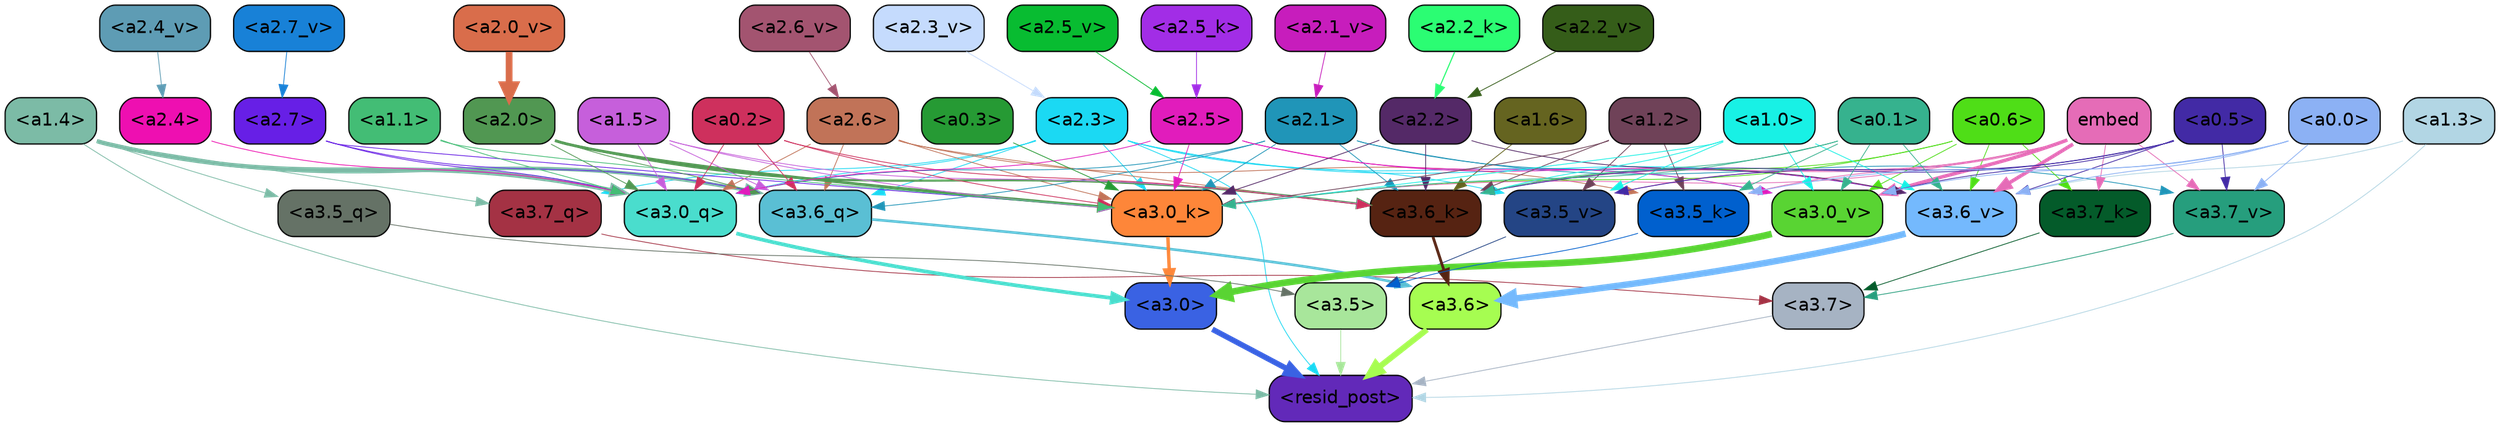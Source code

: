 strict digraph "" {
	graph [bgcolor=transparent,
		layout=dot,
		overlap=false,
		splines=true
	];
	"<a3.7>"	[color=black,
		fillcolor="#a6b3c3",
		fontname=Helvetica,
		shape=box,
		style="filled, rounded"];
	"<resid_post>"	[color=black,
		fillcolor="#6229b9",
		fontname=Helvetica,
		shape=box,
		style="filled, rounded"];
	"<a3.7>" -> "<resid_post>"	[color="#a6b3c3",
		penwidth=0.6239100098609924];
	"<a3.6>"	[color=black,
		fillcolor="#a6fd51",
		fontname=Helvetica,
		shape=box,
		style="filled, rounded"];
	"<a3.6>" -> "<resid_post>"	[color="#a6fd51",
		penwidth=4.569062113761902];
	"<a3.5>"	[color=black,
		fillcolor="#a8e69b",
		fontname=Helvetica,
		shape=box,
		style="filled, rounded"];
	"<a3.5>" -> "<resid_post>"	[color="#a8e69b",
		penwidth=0.6];
	"<a3.0>"	[color=black,
		fillcolor="#3a62e3",
		fontname=Helvetica,
		shape=box,
		style="filled, rounded"];
	"<a3.0>" -> "<resid_post>"	[color="#3a62e3",
		penwidth=4.283544182777405];
	"<a2.3>"	[color=black,
		fillcolor="#1bd9f3",
		fontname=Helvetica,
		shape=box,
		style="filled, rounded"];
	"<a2.3>" -> "<resid_post>"	[color="#1bd9f3",
		penwidth=0.6];
	"<a3.7_q>"	[color=black,
		fillcolor="#a43244",
		fontname=Helvetica,
		shape=box,
		style="filled, rounded"];
	"<a2.3>" -> "<a3.7_q>"	[color="#1bd9f3",
		penwidth=0.6];
	"<a3.6_q>"	[color=black,
		fillcolor="#5abfd4",
		fontname=Helvetica,
		shape=box,
		style="filled, rounded"];
	"<a2.3>" -> "<a3.6_q>"	[color="#1bd9f3",
		penwidth=0.6];
	"<a3.0_q>"	[color=black,
		fillcolor="#4addcd",
		fontname=Helvetica,
		shape=box,
		style="filled, rounded"];
	"<a2.3>" -> "<a3.0_q>"	[color="#1bd9f3",
		penwidth=0.6];
	"<a3.0_k>"	[color=black,
		fillcolor="#fe8639",
		fontname=Helvetica,
		shape=box,
		style="filled, rounded"];
	"<a2.3>" -> "<a3.0_k>"	[color="#1bd9f3",
		penwidth=0.6];
	"<a3.6_v>"	[color=black,
		fillcolor="#74b9fd",
		fontname=Helvetica,
		shape=box,
		style="filled, rounded"];
	"<a2.3>" -> "<a3.6_v>"	[color="#1bd9f3",
		penwidth=0.6];
	"<a3.5_v>"	[color=black,
		fillcolor="#244585",
		fontname=Helvetica,
		shape=box,
		style="filled, rounded"];
	"<a2.3>" -> "<a3.5_v>"	[color="#1bd9f3",
		penwidth=0.6];
	"<a3.0_v>"	[color=black,
		fillcolor="#59d433",
		fontname=Helvetica,
		shape=box,
		style="filled, rounded"];
	"<a2.3>" -> "<a3.0_v>"	[color="#1bd9f3",
		penwidth=0.6];
	"<a1.4>"	[color=black,
		fillcolor="#7cbba6",
		fontname=Helvetica,
		shape=box,
		style="filled, rounded"];
	"<a1.4>" -> "<resid_post>"	[color="#7cbba6",
		penwidth=0.6];
	"<a1.4>" -> "<a3.7_q>"	[color="#7cbba6",
		penwidth=0.6];
	"<a1.4>" -> "<a3.6_q>"	[color="#7cbba6",
		penwidth=2.7934007048606873];
	"<a3.5_q>"	[color=black,
		fillcolor="#657266",
		fontname=Helvetica,
		shape=box,
		style="filled, rounded"];
	"<a1.4>" -> "<a3.5_q>"	[color="#7cbba6",
		penwidth=0.6];
	"<a1.4>" -> "<a3.0_q>"	[color="#7cbba6",
		penwidth=3.340754985809326];
	"<a1.3>"	[color=black,
		fillcolor="#b2d6e4",
		fontname=Helvetica,
		shape=box,
		style="filled, rounded"];
	"<a1.3>" -> "<resid_post>"	[color="#b2d6e4",
		penwidth=0.6];
	"<a1.3>" -> "<a3.6_v>"	[color="#b2d6e4",
		penwidth=0.6];
	"<a3.7_q>" -> "<a3.7>"	[color="#a43244",
		penwidth=0.6];
	"<a3.6_q>" -> "<a3.6>"	[color="#5abfd4",
		penwidth=2.0347584784030914];
	"<a3.5_q>" -> "<a3.5>"	[color="#657266",
		penwidth=0.6];
	"<a3.0_q>" -> "<a3.0>"	[color="#4addcd",
		penwidth=2.8635367155075073];
	"<a3.7_k>"	[color=black,
		fillcolor="#045b2a",
		fontname=Helvetica,
		shape=box,
		style="filled, rounded"];
	"<a3.7_k>" -> "<a3.7>"	[color="#045b2a",
		penwidth=0.6];
	"<a3.6_k>"	[color=black,
		fillcolor="#562312",
		fontname=Helvetica,
		shape=box,
		style="filled, rounded"];
	"<a3.6_k>" -> "<a3.6>"	[color="#562312",
		penwidth=2.1760786175727844];
	"<a3.5_k>"	[color=black,
		fillcolor="#0060ce",
		fontname=Helvetica,
		shape=box,
		style="filled, rounded"];
	"<a3.5_k>" -> "<a3.5>"	[color="#0060ce",
		penwidth=0.6];
	"<a3.0_k>" -> "<a3.0>"	[color="#fe8639",
		penwidth=2.632905662059784];
	"<a3.7_v>"	[color=black,
		fillcolor="#269e7d",
		fontname=Helvetica,
		shape=box,
		style="filled, rounded"];
	"<a3.7_v>" -> "<a3.7>"	[color="#269e7d",
		penwidth=0.6];
	"<a3.6_v>" -> "<a3.6>"	[color="#74b9fd",
		penwidth=4.981305837631226];
	"<a3.5_v>" -> "<a3.5>"	[color="#244585",
		penwidth=0.6];
	"<a3.0_v>" -> "<a3.0>"	[color="#59d433",
		penwidth=5.168330669403076];
	"<a2.7>"	[color=black,
		fillcolor="#671fe6",
		fontname=Helvetica,
		shape=box,
		style="filled, rounded"];
	"<a2.7>" -> "<a3.6_q>"	[color="#671fe6",
		penwidth=0.6];
	"<a2.7>" -> "<a3.0_q>"	[color="#671fe6",
		penwidth=0.6];
	"<a2.7>" -> "<a3.0_k>"	[color="#671fe6",
		penwidth=0.6];
	"<a2.6>"	[color=black,
		fillcolor="#c17358",
		fontname=Helvetica,
		shape=box,
		style="filled, rounded"];
	"<a2.6>" -> "<a3.6_q>"	[color="#c17358",
		penwidth=0.6];
	"<a2.6>" -> "<a3.0_q>"	[color="#c17358",
		penwidth=0.6];
	"<a2.6>" -> "<a3.6_k>"	[color="#c17358",
		penwidth=0.6];
	"<a2.6>" -> "<a3.5_k>"	[color="#c17358",
		penwidth=0.6];
	"<a2.6>" -> "<a3.0_k>"	[color="#c17358",
		penwidth=0.6];
	"<a2.1>"	[color=black,
		fillcolor="#2095b8",
		fontname=Helvetica,
		shape=box,
		style="filled, rounded"];
	"<a2.1>" -> "<a3.6_q>"	[color="#2095b8",
		penwidth=0.6];
	"<a2.1>" -> "<a3.0_q>"	[color="#2095b8",
		penwidth=0.6];
	"<a2.1>" -> "<a3.6_k>"	[color="#2095b8",
		penwidth=0.6];
	"<a2.1>" -> "<a3.0_k>"	[color="#2095b8",
		penwidth=0.6];
	"<a2.1>" -> "<a3.7_v>"	[color="#2095b8",
		penwidth=0.6];
	"<a2.1>" -> "<a3.6_v>"	[color="#2095b8",
		penwidth=0.6];
	"<a2.0>"	[color=black,
		fillcolor="#519752",
		fontname=Helvetica,
		shape=box,
		style="filled, rounded"];
	"<a2.0>" -> "<a3.6_q>"	[color="#519752",
		penwidth=0.6];
	"<a2.0>" -> "<a3.0_q>"	[color="#519752",
		penwidth=0.6];
	"<a2.0>" -> "<a3.6_k>"	[color="#519752",
		penwidth=1.6382827460765839];
	"<a2.0>" -> "<a3.0_k>"	[color="#519752",
		penwidth=2.161143198609352];
	"<a1.5>"	[color=black,
		fillcolor="#c65fdb",
		fontname=Helvetica,
		shape=box,
		style="filled, rounded"];
	"<a1.5>" -> "<a3.6_q>"	[color="#c65fdb",
		penwidth=0.6];
	"<a1.5>" -> "<a3.0_q>"	[color="#c65fdb",
		penwidth=0.6];
	"<a1.5>" -> "<a3.6_k>"	[color="#c65fdb",
		penwidth=0.6];
	"<a1.5>" -> "<a3.0_k>"	[color="#c65fdb",
		penwidth=0.6];
	"<a0.2>"	[color=black,
		fillcolor="#ce305d",
		fontname=Helvetica,
		shape=box,
		style="filled, rounded"];
	"<a0.2>" -> "<a3.6_q>"	[color="#ce305d",
		penwidth=0.6];
	"<a0.2>" -> "<a3.0_q>"	[color="#ce305d",
		penwidth=0.6];
	"<a0.2>" -> "<a3.6_k>"	[color="#ce305d",
		penwidth=0.6];
	"<a0.2>" -> "<a3.0_k>"	[color="#ce305d",
		penwidth=0.6];
	"<a2.5>"	[color=black,
		fillcolor="#e11cbc",
		fontname=Helvetica,
		shape=box,
		style="filled, rounded"];
	"<a2.5>" -> "<a3.0_q>"	[color="#e11cbc",
		penwidth=0.6];
	"<a2.5>" -> "<a3.0_k>"	[color="#e11cbc",
		penwidth=0.6];
	"<a2.5>" -> "<a3.6_v>"	[color="#e11cbc",
		penwidth=0.6];
	"<a2.5>" -> "<a3.0_v>"	[color="#e11cbc",
		penwidth=0.6];
	"<a2.4>"	[color=black,
		fillcolor="#ee0fb1",
		fontname=Helvetica,
		shape=box,
		style="filled, rounded"];
	"<a2.4>" -> "<a3.0_q>"	[color="#ee0fb1",
		penwidth=0.6];
	"<a1.1>"	[color=black,
		fillcolor="#43bd75",
		fontname=Helvetica,
		shape=box,
		style="filled, rounded"];
	"<a1.1>" -> "<a3.0_q>"	[color="#43bd75",
		penwidth=0.6];
	"<a1.1>" -> "<a3.0_k>"	[color="#43bd75",
		penwidth=0.6];
	"<a0.6>"	[color=black,
		fillcolor="#4fde17",
		fontname=Helvetica,
		shape=box,
		style="filled, rounded"];
	"<a0.6>" -> "<a3.7_k>"	[color="#4fde17",
		penwidth=0.6];
	"<a0.6>" -> "<a3.6_k>"	[color="#4fde17",
		penwidth=0.6];
	"<a0.6>" -> "<a3.0_k>"	[color="#4fde17",
		penwidth=0.6];
	"<a0.6>" -> "<a3.6_v>"	[color="#4fde17",
		penwidth=0.6];
	"<a0.6>" -> "<a3.0_v>"	[color="#4fde17",
		penwidth=0.6];
	embed	[color=black,
		fillcolor="#e56cb7",
		fontname=Helvetica,
		shape=box,
		style="filled, rounded"];
	embed -> "<a3.7_k>"	[color="#e56cb7",
		penwidth=0.6];
	embed -> "<a3.6_k>"	[color="#e56cb7",
		penwidth=0.6];
	embed -> "<a3.5_k>"	[color="#e56cb7",
		penwidth=0.6];
	embed -> "<a3.0_k>"	[color="#e56cb7",
		penwidth=0.6];
	embed -> "<a3.7_v>"	[color="#e56cb7",
		penwidth=0.6];
	embed -> "<a3.6_v>"	[color="#e56cb7",
		penwidth=2.7825746536254883];
	embed -> "<a3.5_v>"	[color="#e56cb7",
		penwidth=0.6];
	embed -> "<a3.0_v>"	[color="#e56cb7",
		penwidth=2.6950180530548096];
	"<a2.2>"	[color=black,
		fillcolor="#542967",
		fontname=Helvetica,
		shape=box,
		style="filled, rounded"];
	"<a2.2>" -> "<a3.6_k>"	[color="#542967",
		penwidth=0.6];
	"<a2.2>" -> "<a3.0_k>"	[color="#542967",
		penwidth=0.6];
	"<a2.2>" -> "<a3.6_v>"	[color="#542967",
		penwidth=0.6];
	"<a1.6>"	[color=black,
		fillcolor="#656420",
		fontname=Helvetica,
		shape=box,
		style="filled, rounded"];
	"<a1.6>" -> "<a3.6_k>"	[color="#656420",
		penwidth=0.6];
	"<a1.2>"	[color=black,
		fillcolor="#6f4258",
		fontname=Helvetica,
		shape=box,
		style="filled, rounded"];
	"<a1.2>" -> "<a3.6_k>"	[color="#6f4258",
		penwidth=0.6];
	"<a1.2>" -> "<a3.5_k>"	[color="#6f4258",
		penwidth=0.6];
	"<a1.2>" -> "<a3.0_k>"	[color="#6f4258",
		penwidth=0.6];
	"<a1.2>" -> "<a3.5_v>"	[color="#6f4258",
		penwidth=0.6];
	"<a1.0>"	[color=black,
		fillcolor="#18f1e5",
		fontname=Helvetica,
		shape=box,
		style="filled, rounded"];
	"<a1.0>" -> "<a3.6_k>"	[color="#18f1e5",
		penwidth=0.6];
	"<a1.0>" -> "<a3.0_k>"	[color="#18f1e5",
		penwidth=0.6];
	"<a1.0>" -> "<a3.6_v>"	[color="#18f1e5",
		penwidth=0.6];
	"<a1.0>" -> "<a3.5_v>"	[color="#18f1e5",
		penwidth=0.6];
	"<a1.0>" -> "<a3.0_v>"	[color="#18f1e5",
		penwidth=0.6];
	"<a0.5>"	[color=black,
		fillcolor="#422aa5",
		fontname=Helvetica,
		shape=box,
		style="filled, rounded"];
	"<a0.5>" -> "<a3.6_k>"	[color="#422aa5",
		penwidth=0.6];
	"<a0.5>" -> "<a3.7_v>"	[color="#422aa5",
		penwidth=0.6];
	"<a0.5>" -> "<a3.6_v>"	[color="#422aa5",
		penwidth=0.6];
	"<a0.5>" -> "<a3.5_v>"	[color="#422aa5",
		penwidth=0.6];
	"<a0.5>" -> "<a3.0_v>"	[color="#422aa5",
		penwidth=0.6];
	"<a0.1>"	[color=black,
		fillcolor="#36b28e",
		fontname=Helvetica,
		shape=box,
		style="filled, rounded"];
	"<a0.1>" -> "<a3.6_k>"	[color="#36b28e",
		penwidth=0.6];
	"<a0.1>" -> "<a3.5_k>"	[color="#36b28e",
		penwidth=0.6];
	"<a0.1>" -> "<a3.0_k>"	[color="#36b28e",
		penwidth=0.6];
	"<a0.1>" -> "<a3.6_v>"	[color="#36b28e",
		penwidth=0.6];
	"<a0.1>" -> "<a3.0_v>"	[color="#36b28e",
		penwidth=0.6];
	"<a0.0>"	[color=black,
		fillcolor="#8cb1f4",
		fontname=Helvetica,
		shape=box,
		style="filled, rounded"];
	"<a0.0>" -> "<a3.5_k>"	[color="#8cb1f4",
		penwidth=0.6];
	"<a0.0>" -> "<a3.7_v>"	[color="#8cb1f4",
		penwidth=0.6];
	"<a0.0>" -> "<a3.6_v>"	[color="#8cb1f4",
		penwidth=0.6];
	"<a0.0>" -> "<a3.0_v>"	[color="#8cb1f4",
		penwidth=0.6];
	"<a0.3>"	[color=black,
		fillcolor="#269a34",
		fontname=Helvetica,
		shape=box,
		style="filled, rounded"];
	"<a0.3>" -> "<a3.0_k>"	[color="#269a34",
		penwidth=0.6];
	"<a2.5_k>"	[color=black,
		fillcolor="#a22de6",
		fontname=Helvetica,
		shape=box,
		style="filled, rounded"];
	"<a2.5_k>" -> "<a2.5>"	[color="#a22de6",
		penwidth=0.6];
	"<a2.2_k>"	[color=black,
		fillcolor="#2bfd73",
		fontname=Helvetica,
		shape=box,
		style="filled, rounded"];
	"<a2.2_k>" -> "<a2.2>"	[color="#2bfd73",
		penwidth=0.8854708671569824];
	"<a2.7_v>"	[color=black,
		fillcolor="#1881d7",
		fontname=Helvetica,
		shape=box,
		style="filled, rounded"];
	"<a2.7_v>" -> "<a2.7>"	[color="#1881d7",
		penwidth=0.6];
	"<a2.6_v>"	[color=black,
		fillcolor="#a35470",
		fontname=Helvetica,
		shape=box,
		style="filled, rounded"];
	"<a2.6_v>" -> "<a2.6>"	[color="#a35470",
		penwidth=0.6];
	"<a2.5_v>"	[color=black,
		fillcolor="#08bc31",
		fontname=Helvetica,
		shape=box,
		style="filled, rounded"];
	"<a2.5_v>" -> "<a2.5>"	[color="#08bc31",
		penwidth=0.6];
	"<a2.4_v>"	[color=black,
		fillcolor="#5e9cb4",
		fontname=Helvetica,
		shape=box,
		style="filled, rounded"];
	"<a2.4_v>" -> "<a2.4>"	[color="#5e9cb4",
		penwidth=0.6];
	"<a2.3_v>"	[color=black,
		fillcolor="#c5dbfd",
		fontname=Helvetica,
		shape=box,
		style="filled, rounded"];
	"<a2.3_v>" -> "<a2.3>"	[color="#c5dbfd",
		penwidth=0.6];
	"<a2.2_v>"	[color=black,
		fillcolor="#355d19",
		fontname=Helvetica,
		shape=box,
		style="filled, rounded"];
	"<a2.2_v>" -> "<a2.2>"	[color="#355d19",
		penwidth=0.6];
	"<a2.1_v>"	[color=black,
		fillcolor="#c71dbc",
		fontname=Helvetica,
		shape=box,
		style="filled, rounded"];
	"<a2.1_v>" -> "<a2.1>"	[color="#c71dbc",
		penwidth=0.6];
	"<a2.0_v>"	[color=black,
		fillcolor="#d96d4b",
		fontname=Helvetica,
		shape=box,
		style="filled, rounded"];
	"<a2.0_v>" -> "<a2.0>"	[color="#d96d4b",
		penwidth=5.231471925973892];
}

